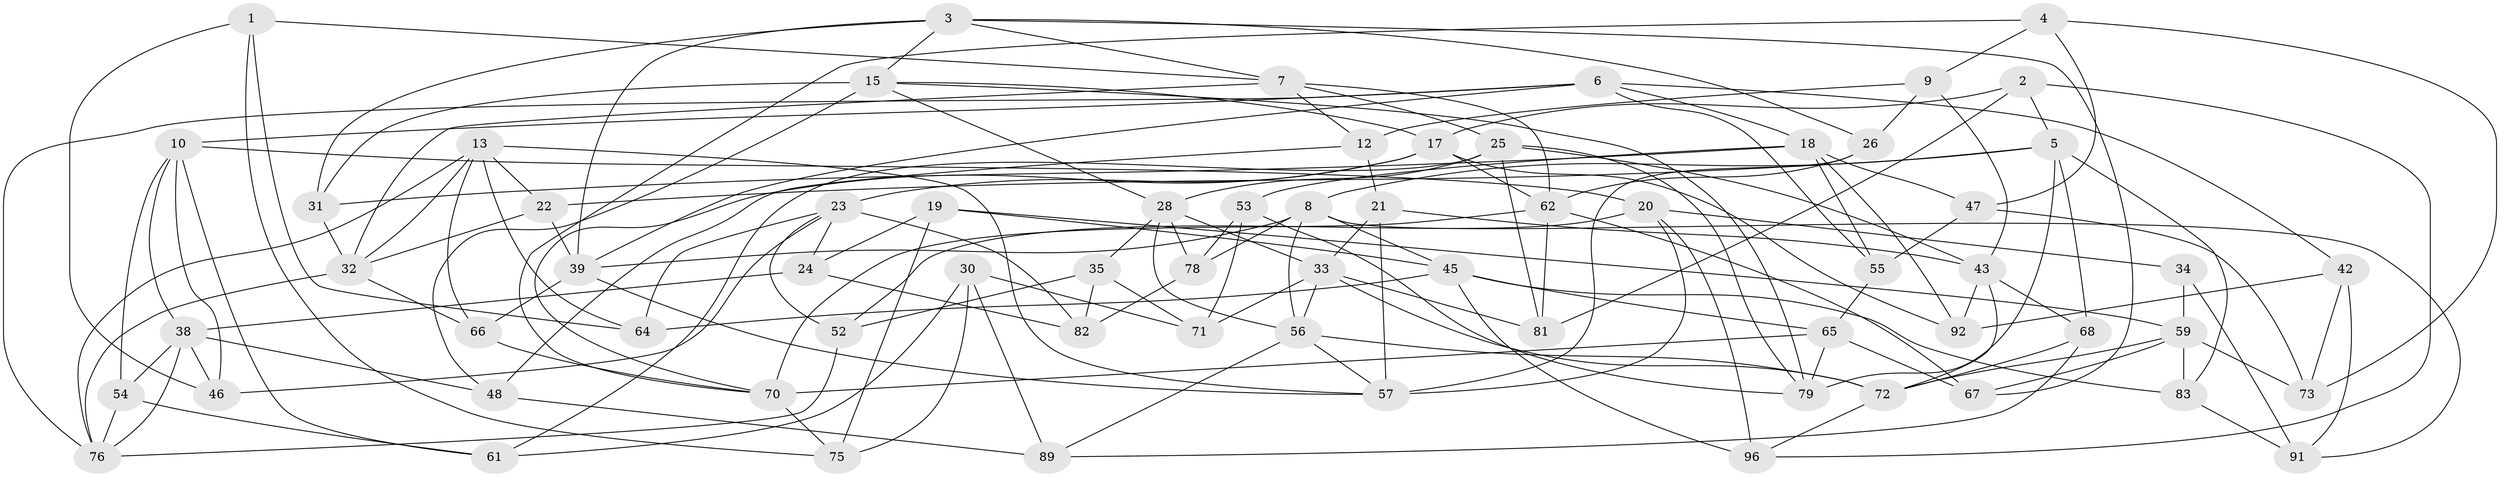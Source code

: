 // Generated by graph-tools (version 1.1) at 2025/24/03/03/25 07:24:23]
// undirected, 67 vertices, 161 edges
graph export_dot {
graph [start="1"]
  node [color=gray90,style=filled];
  1;
  2;
  3 [super="+29"];
  4;
  5 [super="+27"];
  6 [super="+11"];
  7 [super="+40"];
  8 [super="+51"];
  9;
  10 [super="+14"];
  12;
  13 [super="+37"];
  15 [super="+16"];
  17 [super="+36"];
  18 [super="+69"];
  19;
  20 [super="+44"];
  21;
  22;
  23 [super="+58"];
  24;
  25 [super="+50"];
  26;
  28 [super="+49"];
  30;
  31;
  32 [super="+63"];
  33 [super="+41"];
  34;
  35;
  38 [super="+60"];
  39 [super="+77"];
  42;
  43 [super="+74"];
  45 [super="+84"];
  46;
  47;
  48;
  52;
  53;
  54;
  55;
  56 [super="+90"];
  57 [super="+80"];
  59 [super="+86"];
  61;
  62 [super="+95"];
  64;
  65 [super="+94"];
  66;
  67;
  68;
  70 [super="+85"];
  71;
  72 [super="+88"];
  73;
  75;
  76 [super="+87"];
  78;
  79 [super="+93"];
  81;
  82;
  83;
  89;
  91;
  92;
  96;
  1 -- 46;
  1 -- 75;
  1 -- 64;
  1 -- 7;
  2 -- 17;
  2 -- 81;
  2 -- 96;
  2 -- 5;
  3 -- 26;
  3 -- 7;
  3 -- 15;
  3 -- 67;
  3 -- 31;
  3 -- 39;
  4 -- 47;
  4 -- 9;
  4 -- 73;
  4 -- 70;
  5 -- 68;
  5 -- 79;
  5 -- 8;
  5 -- 83;
  5 -- 22;
  6 -- 39;
  6 -- 42;
  6 -- 55;
  6 -- 10;
  6 -- 18;
  6 -- 76;
  7 -- 32;
  7 -- 25;
  7 -- 12;
  7 -- 62;
  8 -- 91;
  8 -- 45;
  8 -- 56;
  8 -- 78;
  8 -- 39;
  9 -- 26;
  9 -- 12;
  9 -- 43;
  10 -- 54;
  10 -- 46;
  10 -- 20;
  10 -- 61;
  10 -- 38;
  12 -- 21;
  12 -- 48;
  13 -- 66;
  13 -- 57;
  13 -- 22;
  13 -- 64;
  13 -- 76;
  13 -- 32;
  15 -- 48;
  15 -- 79;
  15 -- 31;
  15 -- 28;
  15 -- 17;
  17 -- 62;
  17 -- 23;
  17 -- 92;
  17 -- 70;
  18 -- 55;
  18 -- 47;
  18 -- 92;
  18 -- 53;
  18 -- 31;
  19 -- 24;
  19 -- 75;
  19 -- 45;
  19 -- 59;
  20 -- 96;
  20 -- 34 [weight=2];
  20 -- 52;
  20 -- 57;
  21 -- 43;
  21 -- 33;
  21 -- 57;
  22 -- 39;
  22 -- 32;
  23 -- 64;
  23 -- 82;
  23 -- 24;
  23 -- 52;
  23 -- 46;
  24 -- 82;
  24 -- 38;
  25 -- 81;
  25 -- 43;
  25 -- 61;
  25 -- 79;
  25 -- 28;
  26 -- 57;
  26 -- 62;
  28 -- 78;
  28 -- 33;
  28 -- 56;
  28 -- 35;
  30 -- 61;
  30 -- 89;
  30 -- 75;
  30 -- 71;
  31 -- 32;
  32 -- 76;
  32 -- 66;
  33 -- 81;
  33 -- 72;
  33 -- 71;
  33 -- 56;
  34 -- 59;
  34 -- 91;
  35 -- 71;
  35 -- 82;
  35 -- 52;
  38 -- 46;
  38 -- 48;
  38 -- 54;
  38 -- 76;
  39 -- 57;
  39 -- 66;
  42 -- 73;
  42 -- 91;
  42 -- 92;
  43 -- 92;
  43 -- 72;
  43 -- 68;
  45 -- 96;
  45 -- 64;
  45 -- 65;
  45 -- 83;
  47 -- 55;
  47 -- 73;
  48 -- 89;
  52 -- 76;
  53 -- 78;
  53 -- 71;
  53 -- 79;
  54 -- 61;
  54 -- 76;
  55 -- 65;
  56 -- 89;
  56 -- 72;
  56 -- 57;
  59 -- 73;
  59 -- 67;
  59 -- 72;
  59 -- 83;
  62 -- 67;
  62 -- 81;
  62 -- 70;
  65 -- 67;
  65 -- 79 [weight=2];
  65 -- 70;
  66 -- 70;
  68 -- 89;
  68 -- 72;
  70 -- 75;
  72 -- 96;
  78 -- 82;
  83 -- 91;
}
